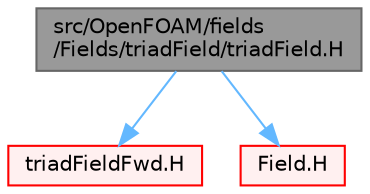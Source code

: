 digraph "src/OpenFOAM/fields/Fields/triadField/triadField.H"
{
 // LATEX_PDF_SIZE
  bgcolor="transparent";
  edge [fontname=Helvetica,fontsize=10,labelfontname=Helvetica,labelfontsize=10];
  node [fontname=Helvetica,fontsize=10,shape=box,height=0.2,width=0.4];
  Node1 [id="Node000001",label="src/OpenFOAM/fields\l/Fields/triadField/triadField.H",height=0.2,width=0.4,color="gray40", fillcolor="grey60", style="filled", fontcolor="black",tooltip=" "];
  Node1 -> Node2 [id="edge1_Node000001_Node000002",color="steelblue1",style="solid",tooltip=" "];
  Node2 [id="Node000002",label="triadFieldFwd.H",height=0.2,width=0.4,color="red", fillcolor="#FFF0F0", style="filled",URL="$triadFieldFwd_8H.html",tooltip="Forward declarations of Field<T> triad specialisation."];
  Node1 -> Node97 [id="edge2_Node000001_Node000097",color="steelblue1",style="solid",tooltip=" "];
  Node97 [id="Node000097",label="Field.H",height=0.2,width=0.4,color="red", fillcolor="#FFF0F0", style="filled",URL="$Field_8H.html",tooltip=" "];
}
